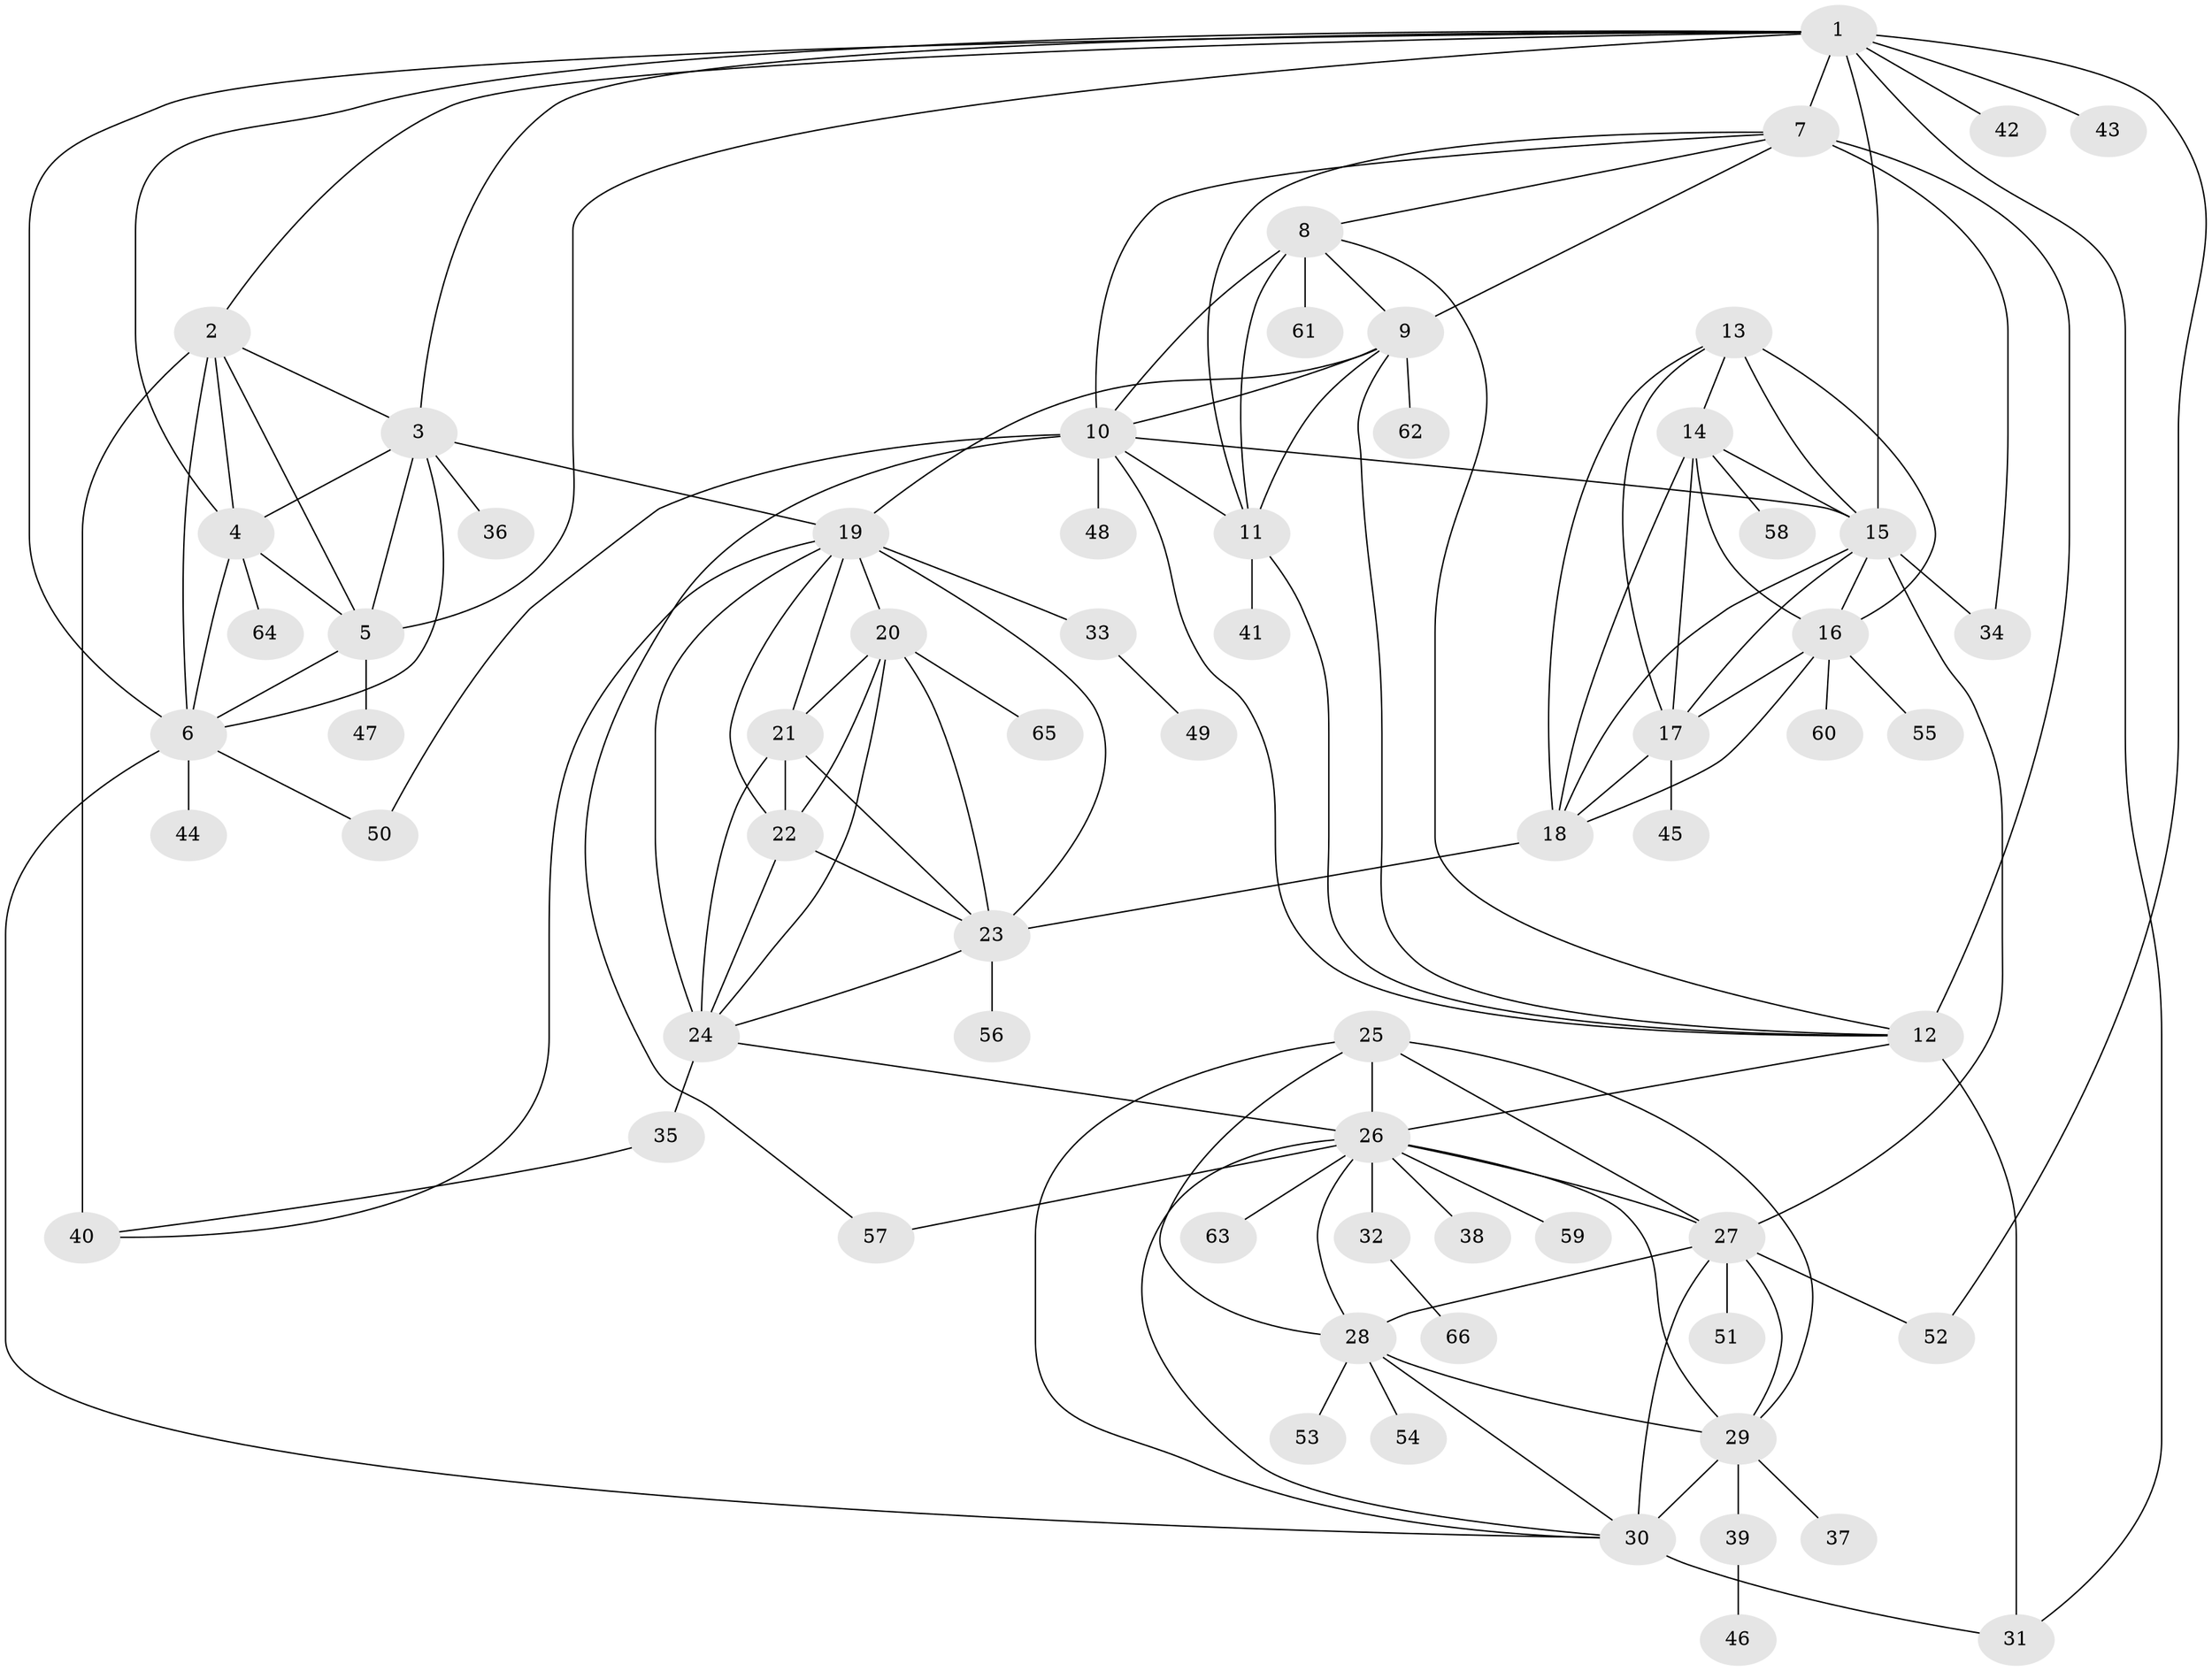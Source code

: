 // original degree distribution, {13: 0.015151515151515152, 12: 0.007575757575757576, 8: 0.06818181818181818, 7: 0.045454545454545456, 9: 0.030303030303030304, 10: 0.022727272727272728, 14: 0.007575757575757576, 11: 0.015151515151515152, 5: 0.007575757575757576, 6: 0.007575757575757576, 2: 0.17424242424242425, 1: 0.5909090909090909, 3: 0.007575757575757576}
// Generated by graph-tools (version 1.1) at 2025/37/03/09/25 02:37:14]
// undirected, 66 vertices, 129 edges
graph export_dot {
graph [start="1"]
  node [color=gray90,style=filled];
  1;
  2;
  3;
  4;
  5;
  6;
  7;
  8;
  9;
  10;
  11;
  12;
  13;
  14;
  15;
  16;
  17;
  18;
  19;
  20;
  21;
  22;
  23;
  24;
  25;
  26;
  27;
  28;
  29;
  30;
  31;
  32;
  33;
  34;
  35;
  36;
  37;
  38;
  39;
  40;
  41;
  42;
  43;
  44;
  45;
  46;
  47;
  48;
  49;
  50;
  51;
  52;
  53;
  54;
  55;
  56;
  57;
  58;
  59;
  60;
  61;
  62;
  63;
  64;
  65;
  66;
  1 -- 2 [weight=1.0];
  1 -- 3 [weight=1.0];
  1 -- 4 [weight=1.0];
  1 -- 5 [weight=1.0];
  1 -- 6 [weight=1.0];
  1 -- 7 [weight=1.0];
  1 -- 15 [weight=2.0];
  1 -- 31 [weight=1.0];
  1 -- 42 [weight=1.0];
  1 -- 43 [weight=1.0];
  1 -- 52 [weight=1.0];
  2 -- 3 [weight=1.0];
  2 -- 4 [weight=1.0];
  2 -- 5 [weight=1.0];
  2 -- 6 [weight=1.0];
  2 -- 40 [weight=6.0];
  3 -- 4 [weight=1.0];
  3 -- 5 [weight=1.0];
  3 -- 6 [weight=1.0];
  3 -- 19 [weight=1.0];
  3 -- 36 [weight=1.0];
  4 -- 5 [weight=1.0];
  4 -- 6 [weight=1.0];
  4 -- 64 [weight=1.0];
  5 -- 6 [weight=1.0];
  5 -- 47 [weight=2.0];
  6 -- 30 [weight=1.0];
  6 -- 44 [weight=1.0];
  6 -- 50 [weight=1.0];
  7 -- 8 [weight=1.0];
  7 -- 9 [weight=1.0];
  7 -- 10 [weight=1.0];
  7 -- 11 [weight=1.0];
  7 -- 12 [weight=1.0];
  7 -- 34 [weight=3.0];
  8 -- 9 [weight=1.0];
  8 -- 10 [weight=1.0];
  8 -- 11 [weight=1.0];
  8 -- 12 [weight=1.0];
  8 -- 61 [weight=2.0];
  9 -- 10 [weight=1.0];
  9 -- 11 [weight=1.0];
  9 -- 12 [weight=1.0];
  9 -- 19 [weight=1.0];
  9 -- 62 [weight=1.0];
  10 -- 11 [weight=1.0];
  10 -- 12 [weight=1.0];
  10 -- 15 [weight=1.0];
  10 -- 48 [weight=1.0];
  10 -- 50 [weight=1.0];
  10 -- 57 [weight=1.0];
  11 -- 12 [weight=1.0];
  11 -- 41 [weight=1.0];
  12 -- 26 [weight=1.0];
  12 -- 31 [weight=7.0];
  13 -- 14 [weight=1.0];
  13 -- 15 [weight=2.0];
  13 -- 16 [weight=1.0];
  13 -- 17 [weight=1.0];
  13 -- 18 [weight=1.0];
  14 -- 15 [weight=1.0];
  14 -- 16 [weight=1.0];
  14 -- 17 [weight=1.0];
  14 -- 18 [weight=1.0];
  14 -- 58 [weight=2.0];
  15 -- 16 [weight=1.0];
  15 -- 17 [weight=1.0];
  15 -- 18 [weight=1.0];
  15 -- 27 [weight=1.0];
  15 -- 34 [weight=1.0];
  16 -- 17 [weight=1.0];
  16 -- 18 [weight=1.0];
  16 -- 55 [weight=1.0];
  16 -- 60 [weight=1.0];
  17 -- 18 [weight=1.0];
  17 -- 45 [weight=3.0];
  18 -- 23 [weight=1.0];
  19 -- 20 [weight=1.0];
  19 -- 21 [weight=1.0];
  19 -- 22 [weight=1.0];
  19 -- 23 [weight=1.0];
  19 -- 24 [weight=1.0];
  19 -- 33 [weight=2.0];
  19 -- 40 [weight=1.0];
  20 -- 21 [weight=1.0];
  20 -- 22 [weight=1.0];
  20 -- 23 [weight=1.0];
  20 -- 24 [weight=1.0];
  20 -- 65 [weight=1.0];
  21 -- 22 [weight=2.0];
  21 -- 23 [weight=1.0];
  21 -- 24 [weight=1.0];
  22 -- 23 [weight=1.0];
  22 -- 24 [weight=1.0];
  23 -- 24 [weight=1.0];
  23 -- 56 [weight=2.0];
  24 -- 26 [weight=1.0];
  24 -- 35 [weight=4.0];
  25 -- 26 [weight=1.0];
  25 -- 27 [weight=1.0];
  25 -- 28 [weight=1.0];
  25 -- 29 [weight=1.0];
  25 -- 30 [weight=1.0];
  26 -- 27 [weight=1.0];
  26 -- 28 [weight=1.0];
  26 -- 29 [weight=1.0];
  26 -- 30 [weight=1.0];
  26 -- 32 [weight=1.0];
  26 -- 38 [weight=1.0];
  26 -- 57 [weight=1.0];
  26 -- 59 [weight=1.0];
  26 -- 63 [weight=1.0];
  27 -- 28 [weight=1.0];
  27 -- 29 [weight=1.0];
  27 -- 30 [weight=3.0];
  27 -- 51 [weight=1.0];
  27 -- 52 [weight=1.0];
  28 -- 29 [weight=1.0];
  28 -- 30 [weight=1.0];
  28 -- 53 [weight=1.0];
  28 -- 54 [weight=1.0];
  29 -- 30 [weight=1.0];
  29 -- 37 [weight=1.0];
  29 -- 39 [weight=1.0];
  30 -- 31 [weight=1.0];
  32 -- 66 [weight=1.0];
  33 -- 49 [weight=1.0];
  35 -- 40 [weight=1.0];
  39 -- 46 [weight=1.0];
}
